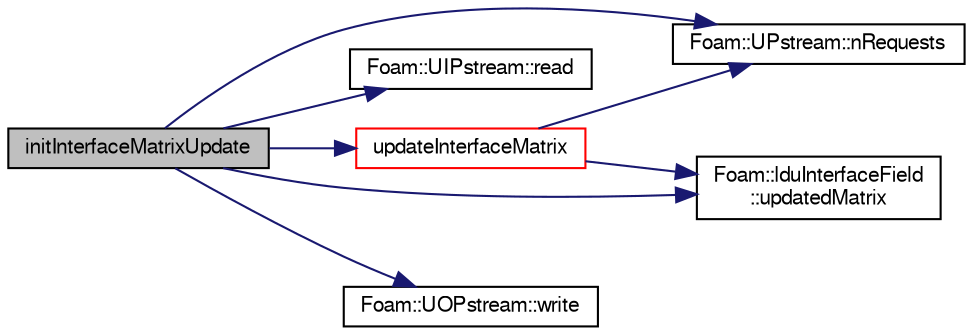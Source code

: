 digraph "initInterfaceMatrixUpdate"
{
  bgcolor="transparent";
  edge [fontname="FreeSans",fontsize="10",labelfontname="FreeSans",labelfontsize="10"];
  node [fontname="FreeSans",fontsize="10",shape=record];
  rankdir="LR";
  Node29 [label="initInterfaceMatrixUpdate",height=0.2,width=0.4,color="black", fillcolor="grey75", style="filled", fontcolor="black"];
  Node29 -> Node30 [color="midnightblue",fontsize="10",style="solid",fontname="FreeSans"];
  Node30 [label="Foam::UPstream::nRequests",height=0.2,width=0.4,color="black",URL="$a26270.html#a85d3ef750354c4fb119608680f4e857f",tooltip="Get number of outstanding requests. "];
  Node29 -> Node31 [color="midnightblue",fontsize="10",style="solid",fontname="FreeSans"];
  Node31 [label="Foam::UIPstream::read",height=0.2,width=0.4,color="black",URL="$a26258.html#a732980587e5b9c409ae433d73ca8698e",tooltip="Read into given buffer from given processor and return the. "];
  Node29 -> Node32 [color="midnightblue",fontsize="10",style="solid",fontname="FreeSans"];
  Node32 [label="Foam::lduInterfaceField\l::updatedMatrix",height=0.2,width=0.4,color="black",URL="$a26870.html#afe936c8ecb023df2a02ce52444387948",tooltip="Whether matrix has been updated. "];
  Node29 -> Node33 [color="midnightblue",fontsize="10",style="solid",fontname="FreeSans"];
  Node33 [label="updateInterfaceMatrix",height=0.2,width=0.4,color="red",URL="$a27018.html#a4144bb27e8739ab5a673b3da1e245e17",tooltip="Update result field based on interface functionality. "];
  Node33 -> Node30 [color="midnightblue",fontsize="10",style="solid",fontname="FreeSans"];
  Node33 -> Node32 [color="midnightblue",fontsize="10",style="solid",fontname="FreeSans"];
  Node29 -> Node36 [color="midnightblue",fontsize="10",style="solid",fontname="FreeSans"];
  Node36 [label="Foam::UOPstream::write",height=0.2,width=0.4,color="black",URL="$a26262.html#a0efefd773fa79fc3b687978f9e1ee9ba",tooltip="Write given buffer to given processor. "];
}
